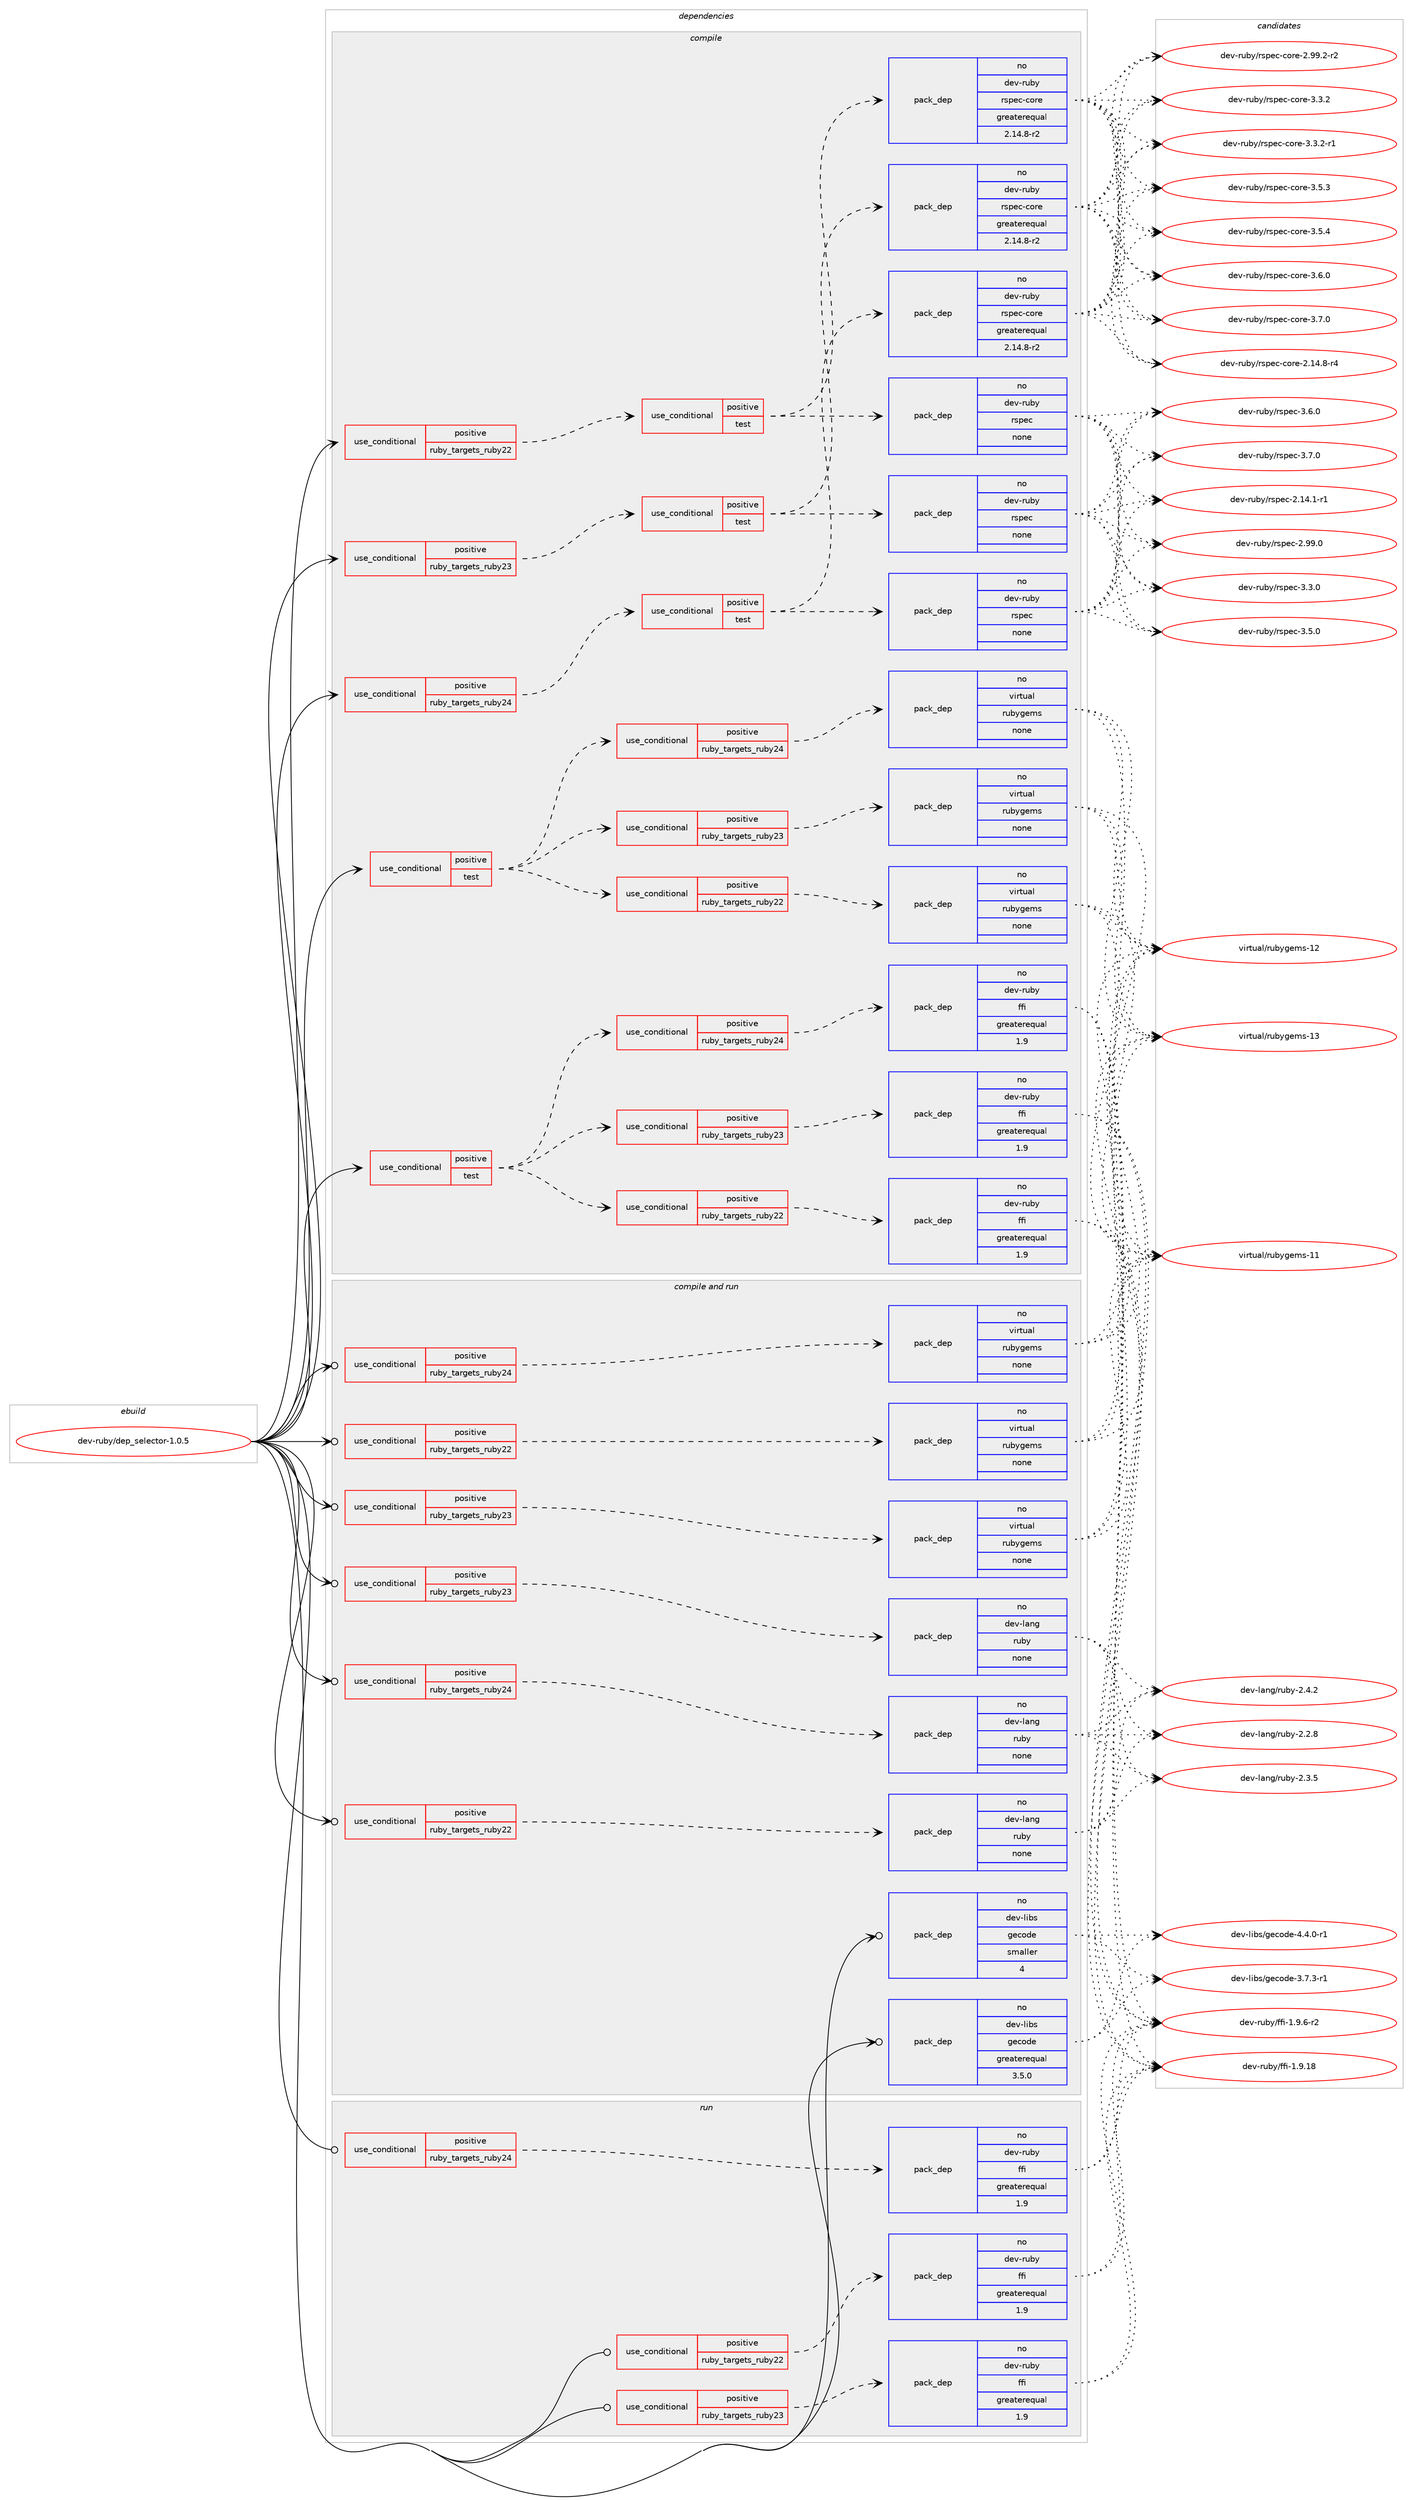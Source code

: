 digraph prolog {

# *************
# Graph options
# *************

newrank=true;
concentrate=true;
compound=true;
graph [rankdir=LR,fontname=Helvetica,fontsize=10,ranksep=1.5];#, ranksep=2.5, nodesep=0.2];
edge  [arrowhead=vee];
node  [fontname=Helvetica,fontsize=10];

# **********
# The ebuild
# **********

subgraph cluster_leftcol {
color=gray;
rank=same;
label=<<i>ebuild</i>>;
id [label="dev-ruby/dep_selector-1.0.5", color=red, width=4, href="../dev-ruby/dep_selector-1.0.5.svg"];
}

# ****************
# The dependencies
# ****************

subgraph cluster_midcol {
color=gray;
label=<<i>dependencies</i>>;
subgraph cluster_compile {
fillcolor="#eeeeee";
style=filled;
label=<<i>compile</i>>;
subgraph cond55689 {
dependency235947 [label=<<TABLE BORDER="0" CELLBORDER="1" CELLSPACING="0" CELLPADDING="4"><TR><TD ROWSPAN="3" CELLPADDING="10">use_conditional</TD></TR><TR><TD>positive</TD></TR><TR><TD>ruby_targets_ruby22</TD></TR></TABLE>>, shape=none, color=red];
subgraph cond55690 {
dependency235948 [label=<<TABLE BORDER="0" CELLBORDER="1" CELLSPACING="0" CELLPADDING="4"><TR><TD ROWSPAN="3" CELLPADDING="10">use_conditional</TD></TR><TR><TD>positive</TD></TR><TR><TD>test</TD></TR></TABLE>>, shape=none, color=red];
subgraph pack176184 {
dependency235949 [label=<<TABLE BORDER="0" CELLBORDER="1" CELLSPACING="0" CELLPADDING="4" WIDTH="220"><TR><TD ROWSPAN="6" CELLPADDING="30">pack_dep</TD></TR><TR><TD WIDTH="110">no</TD></TR><TR><TD>dev-ruby</TD></TR><TR><TD>rspec</TD></TR><TR><TD>none</TD></TR><TR><TD></TD></TR></TABLE>>, shape=none, color=blue];
}
dependency235948:e -> dependency235949:w [weight=20,style="dashed",arrowhead="vee"];
subgraph pack176185 {
dependency235950 [label=<<TABLE BORDER="0" CELLBORDER="1" CELLSPACING="0" CELLPADDING="4" WIDTH="220"><TR><TD ROWSPAN="6" CELLPADDING="30">pack_dep</TD></TR><TR><TD WIDTH="110">no</TD></TR><TR><TD>dev-ruby</TD></TR><TR><TD>rspec-core</TD></TR><TR><TD>greaterequal</TD></TR><TR><TD>2.14.8-r2</TD></TR></TABLE>>, shape=none, color=blue];
}
dependency235948:e -> dependency235950:w [weight=20,style="dashed",arrowhead="vee"];
}
dependency235947:e -> dependency235948:w [weight=20,style="dashed",arrowhead="vee"];
}
id:e -> dependency235947:w [weight=20,style="solid",arrowhead="vee"];
subgraph cond55691 {
dependency235951 [label=<<TABLE BORDER="0" CELLBORDER="1" CELLSPACING="0" CELLPADDING="4"><TR><TD ROWSPAN="3" CELLPADDING="10">use_conditional</TD></TR><TR><TD>positive</TD></TR><TR><TD>ruby_targets_ruby23</TD></TR></TABLE>>, shape=none, color=red];
subgraph cond55692 {
dependency235952 [label=<<TABLE BORDER="0" CELLBORDER="1" CELLSPACING="0" CELLPADDING="4"><TR><TD ROWSPAN="3" CELLPADDING="10">use_conditional</TD></TR><TR><TD>positive</TD></TR><TR><TD>test</TD></TR></TABLE>>, shape=none, color=red];
subgraph pack176186 {
dependency235953 [label=<<TABLE BORDER="0" CELLBORDER="1" CELLSPACING="0" CELLPADDING="4" WIDTH="220"><TR><TD ROWSPAN="6" CELLPADDING="30">pack_dep</TD></TR><TR><TD WIDTH="110">no</TD></TR><TR><TD>dev-ruby</TD></TR><TR><TD>rspec</TD></TR><TR><TD>none</TD></TR><TR><TD></TD></TR></TABLE>>, shape=none, color=blue];
}
dependency235952:e -> dependency235953:w [weight=20,style="dashed",arrowhead="vee"];
subgraph pack176187 {
dependency235954 [label=<<TABLE BORDER="0" CELLBORDER="1" CELLSPACING="0" CELLPADDING="4" WIDTH="220"><TR><TD ROWSPAN="6" CELLPADDING="30">pack_dep</TD></TR><TR><TD WIDTH="110">no</TD></TR><TR><TD>dev-ruby</TD></TR><TR><TD>rspec-core</TD></TR><TR><TD>greaterequal</TD></TR><TR><TD>2.14.8-r2</TD></TR></TABLE>>, shape=none, color=blue];
}
dependency235952:e -> dependency235954:w [weight=20,style="dashed",arrowhead="vee"];
}
dependency235951:e -> dependency235952:w [weight=20,style="dashed",arrowhead="vee"];
}
id:e -> dependency235951:w [weight=20,style="solid",arrowhead="vee"];
subgraph cond55693 {
dependency235955 [label=<<TABLE BORDER="0" CELLBORDER="1" CELLSPACING="0" CELLPADDING="4"><TR><TD ROWSPAN="3" CELLPADDING="10">use_conditional</TD></TR><TR><TD>positive</TD></TR><TR><TD>ruby_targets_ruby24</TD></TR></TABLE>>, shape=none, color=red];
subgraph cond55694 {
dependency235956 [label=<<TABLE BORDER="0" CELLBORDER="1" CELLSPACING="0" CELLPADDING="4"><TR><TD ROWSPAN="3" CELLPADDING="10">use_conditional</TD></TR><TR><TD>positive</TD></TR><TR><TD>test</TD></TR></TABLE>>, shape=none, color=red];
subgraph pack176188 {
dependency235957 [label=<<TABLE BORDER="0" CELLBORDER="1" CELLSPACING="0" CELLPADDING="4" WIDTH="220"><TR><TD ROWSPAN="6" CELLPADDING="30">pack_dep</TD></TR><TR><TD WIDTH="110">no</TD></TR><TR><TD>dev-ruby</TD></TR><TR><TD>rspec</TD></TR><TR><TD>none</TD></TR><TR><TD></TD></TR></TABLE>>, shape=none, color=blue];
}
dependency235956:e -> dependency235957:w [weight=20,style="dashed",arrowhead="vee"];
subgraph pack176189 {
dependency235958 [label=<<TABLE BORDER="0" CELLBORDER="1" CELLSPACING="0" CELLPADDING="4" WIDTH="220"><TR><TD ROWSPAN="6" CELLPADDING="30">pack_dep</TD></TR><TR><TD WIDTH="110">no</TD></TR><TR><TD>dev-ruby</TD></TR><TR><TD>rspec-core</TD></TR><TR><TD>greaterequal</TD></TR><TR><TD>2.14.8-r2</TD></TR></TABLE>>, shape=none, color=blue];
}
dependency235956:e -> dependency235958:w [weight=20,style="dashed",arrowhead="vee"];
}
dependency235955:e -> dependency235956:w [weight=20,style="dashed",arrowhead="vee"];
}
id:e -> dependency235955:w [weight=20,style="solid",arrowhead="vee"];
subgraph cond55695 {
dependency235959 [label=<<TABLE BORDER="0" CELLBORDER="1" CELLSPACING="0" CELLPADDING="4"><TR><TD ROWSPAN="3" CELLPADDING="10">use_conditional</TD></TR><TR><TD>positive</TD></TR><TR><TD>test</TD></TR></TABLE>>, shape=none, color=red];
subgraph cond55696 {
dependency235960 [label=<<TABLE BORDER="0" CELLBORDER="1" CELLSPACING="0" CELLPADDING="4"><TR><TD ROWSPAN="3" CELLPADDING="10">use_conditional</TD></TR><TR><TD>positive</TD></TR><TR><TD>ruby_targets_ruby22</TD></TR></TABLE>>, shape=none, color=red];
subgraph pack176190 {
dependency235961 [label=<<TABLE BORDER="0" CELLBORDER="1" CELLSPACING="0" CELLPADDING="4" WIDTH="220"><TR><TD ROWSPAN="6" CELLPADDING="30">pack_dep</TD></TR><TR><TD WIDTH="110">no</TD></TR><TR><TD>dev-ruby</TD></TR><TR><TD>ffi</TD></TR><TR><TD>greaterequal</TD></TR><TR><TD>1.9</TD></TR></TABLE>>, shape=none, color=blue];
}
dependency235960:e -> dependency235961:w [weight=20,style="dashed",arrowhead="vee"];
}
dependency235959:e -> dependency235960:w [weight=20,style="dashed",arrowhead="vee"];
subgraph cond55697 {
dependency235962 [label=<<TABLE BORDER="0" CELLBORDER="1" CELLSPACING="0" CELLPADDING="4"><TR><TD ROWSPAN="3" CELLPADDING="10">use_conditional</TD></TR><TR><TD>positive</TD></TR><TR><TD>ruby_targets_ruby23</TD></TR></TABLE>>, shape=none, color=red];
subgraph pack176191 {
dependency235963 [label=<<TABLE BORDER="0" CELLBORDER="1" CELLSPACING="0" CELLPADDING="4" WIDTH="220"><TR><TD ROWSPAN="6" CELLPADDING="30">pack_dep</TD></TR><TR><TD WIDTH="110">no</TD></TR><TR><TD>dev-ruby</TD></TR><TR><TD>ffi</TD></TR><TR><TD>greaterequal</TD></TR><TR><TD>1.9</TD></TR></TABLE>>, shape=none, color=blue];
}
dependency235962:e -> dependency235963:w [weight=20,style="dashed",arrowhead="vee"];
}
dependency235959:e -> dependency235962:w [weight=20,style="dashed",arrowhead="vee"];
subgraph cond55698 {
dependency235964 [label=<<TABLE BORDER="0" CELLBORDER="1" CELLSPACING="0" CELLPADDING="4"><TR><TD ROWSPAN="3" CELLPADDING="10">use_conditional</TD></TR><TR><TD>positive</TD></TR><TR><TD>ruby_targets_ruby24</TD></TR></TABLE>>, shape=none, color=red];
subgraph pack176192 {
dependency235965 [label=<<TABLE BORDER="0" CELLBORDER="1" CELLSPACING="0" CELLPADDING="4" WIDTH="220"><TR><TD ROWSPAN="6" CELLPADDING="30">pack_dep</TD></TR><TR><TD WIDTH="110">no</TD></TR><TR><TD>dev-ruby</TD></TR><TR><TD>ffi</TD></TR><TR><TD>greaterequal</TD></TR><TR><TD>1.9</TD></TR></TABLE>>, shape=none, color=blue];
}
dependency235964:e -> dependency235965:w [weight=20,style="dashed",arrowhead="vee"];
}
dependency235959:e -> dependency235964:w [weight=20,style="dashed",arrowhead="vee"];
}
id:e -> dependency235959:w [weight=20,style="solid",arrowhead="vee"];
subgraph cond55699 {
dependency235966 [label=<<TABLE BORDER="0" CELLBORDER="1" CELLSPACING="0" CELLPADDING="4"><TR><TD ROWSPAN="3" CELLPADDING="10">use_conditional</TD></TR><TR><TD>positive</TD></TR><TR><TD>test</TD></TR></TABLE>>, shape=none, color=red];
subgraph cond55700 {
dependency235967 [label=<<TABLE BORDER="0" CELLBORDER="1" CELLSPACING="0" CELLPADDING="4"><TR><TD ROWSPAN="3" CELLPADDING="10">use_conditional</TD></TR><TR><TD>positive</TD></TR><TR><TD>ruby_targets_ruby22</TD></TR></TABLE>>, shape=none, color=red];
subgraph pack176193 {
dependency235968 [label=<<TABLE BORDER="0" CELLBORDER="1" CELLSPACING="0" CELLPADDING="4" WIDTH="220"><TR><TD ROWSPAN="6" CELLPADDING="30">pack_dep</TD></TR><TR><TD WIDTH="110">no</TD></TR><TR><TD>virtual</TD></TR><TR><TD>rubygems</TD></TR><TR><TD>none</TD></TR><TR><TD></TD></TR></TABLE>>, shape=none, color=blue];
}
dependency235967:e -> dependency235968:w [weight=20,style="dashed",arrowhead="vee"];
}
dependency235966:e -> dependency235967:w [weight=20,style="dashed",arrowhead="vee"];
subgraph cond55701 {
dependency235969 [label=<<TABLE BORDER="0" CELLBORDER="1" CELLSPACING="0" CELLPADDING="4"><TR><TD ROWSPAN="3" CELLPADDING="10">use_conditional</TD></TR><TR><TD>positive</TD></TR><TR><TD>ruby_targets_ruby23</TD></TR></TABLE>>, shape=none, color=red];
subgraph pack176194 {
dependency235970 [label=<<TABLE BORDER="0" CELLBORDER="1" CELLSPACING="0" CELLPADDING="4" WIDTH="220"><TR><TD ROWSPAN="6" CELLPADDING="30">pack_dep</TD></TR><TR><TD WIDTH="110">no</TD></TR><TR><TD>virtual</TD></TR><TR><TD>rubygems</TD></TR><TR><TD>none</TD></TR><TR><TD></TD></TR></TABLE>>, shape=none, color=blue];
}
dependency235969:e -> dependency235970:w [weight=20,style="dashed",arrowhead="vee"];
}
dependency235966:e -> dependency235969:w [weight=20,style="dashed",arrowhead="vee"];
subgraph cond55702 {
dependency235971 [label=<<TABLE BORDER="0" CELLBORDER="1" CELLSPACING="0" CELLPADDING="4"><TR><TD ROWSPAN="3" CELLPADDING="10">use_conditional</TD></TR><TR><TD>positive</TD></TR><TR><TD>ruby_targets_ruby24</TD></TR></TABLE>>, shape=none, color=red];
subgraph pack176195 {
dependency235972 [label=<<TABLE BORDER="0" CELLBORDER="1" CELLSPACING="0" CELLPADDING="4" WIDTH="220"><TR><TD ROWSPAN="6" CELLPADDING="30">pack_dep</TD></TR><TR><TD WIDTH="110">no</TD></TR><TR><TD>virtual</TD></TR><TR><TD>rubygems</TD></TR><TR><TD>none</TD></TR><TR><TD></TD></TR></TABLE>>, shape=none, color=blue];
}
dependency235971:e -> dependency235972:w [weight=20,style="dashed",arrowhead="vee"];
}
dependency235966:e -> dependency235971:w [weight=20,style="dashed",arrowhead="vee"];
}
id:e -> dependency235966:w [weight=20,style="solid",arrowhead="vee"];
}
subgraph cluster_compileandrun {
fillcolor="#eeeeee";
style=filled;
label=<<i>compile and run</i>>;
subgraph cond55703 {
dependency235973 [label=<<TABLE BORDER="0" CELLBORDER="1" CELLSPACING="0" CELLPADDING="4"><TR><TD ROWSPAN="3" CELLPADDING="10">use_conditional</TD></TR><TR><TD>positive</TD></TR><TR><TD>ruby_targets_ruby22</TD></TR></TABLE>>, shape=none, color=red];
subgraph pack176196 {
dependency235974 [label=<<TABLE BORDER="0" CELLBORDER="1" CELLSPACING="0" CELLPADDING="4" WIDTH="220"><TR><TD ROWSPAN="6" CELLPADDING="30">pack_dep</TD></TR><TR><TD WIDTH="110">no</TD></TR><TR><TD>dev-lang</TD></TR><TR><TD>ruby</TD></TR><TR><TD>none</TD></TR><TR><TD></TD></TR></TABLE>>, shape=none, color=blue];
}
dependency235973:e -> dependency235974:w [weight=20,style="dashed",arrowhead="vee"];
}
id:e -> dependency235973:w [weight=20,style="solid",arrowhead="odotvee"];
subgraph cond55704 {
dependency235975 [label=<<TABLE BORDER="0" CELLBORDER="1" CELLSPACING="0" CELLPADDING="4"><TR><TD ROWSPAN="3" CELLPADDING="10">use_conditional</TD></TR><TR><TD>positive</TD></TR><TR><TD>ruby_targets_ruby22</TD></TR></TABLE>>, shape=none, color=red];
subgraph pack176197 {
dependency235976 [label=<<TABLE BORDER="0" CELLBORDER="1" CELLSPACING="0" CELLPADDING="4" WIDTH="220"><TR><TD ROWSPAN="6" CELLPADDING="30">pack_dep</TD></TR><TR><TD WIDTH="110">no</TD></TR><TR><TD>virtual</TD></TR><TR><TD>rubygems</TD></TR><TR><TD>none</TD></TR><TR><TD></TD></TR></TABLE>>, shape=none, color=blue];
}
dependency235975:e -> dependency235976:w [weight=20,style="dashed",arrowhead="vee"];
}
id:e -> dependency235975:w [weight=20,style="solid",arrowhead="odotvee"];
subgraph cond55705 {
dependency235977 [label=<<TABLE BORDER="0" CELLBORDER="1" CELLSPACING="0" CELLPADDING="4"><TR><TD ROWSPAN="3" CELLPADDING="10">use_conditional</TD></TR><TR><TD>positive</TD></TR><TR><TD>ruby_targets_ruby23</TD></TR></TABLE>>, shape=none, color=red];
subgraph pack176198 {
dependency235978 [label=<<TABLE BORDER="0" CELLBORDER="1" CELLSPACING="0" CELLPADDING="4" WIDTH="220"><TR><TD ROWSPAN="6" CELLPADDING="30">pack_dep</TD></TR><TR><TD WIDTH="110">no</TD></TR><TR><TD>dev-lang</TD></TR><TR><TD>ruby</TD></TR><TR><TD>none</TD></TR><TR><TD></TD></TR></TABLE>>, shape=none, color=blue];
}
dependency235977:e -> dependency235978:w [weight=20,style="dashed",arrowhead="vee"];
}
id:e -> dependency235977:w [weight=20,style="solid",arrowhead="odotvee"];
subgraph cond55706 {
dependency235979 [label=<<TABLE BORDER="0" CELLBORDER="1" CELLSPACING="0" CELLPADDING="4"><TR><TD ROWSPAN="3" CELLPADDING="10">use_conditional</TD></TR><TR><TD>positive</TD></TR><TR><TD>ruby_targets_ruby23</TD></TR></TABLE>>, shape=none, color=red];
subgraph pack176199 {
dependency235980 [label=<<TABLE BORDER="0" CELLBORDER="1" CELLSPACING="0" CELLPADDING="4" WIDTH="220"><TR><TD ROWSPAN="6" CELLPADDING="30">pack_dep</TD></TR><TR><TD WIDTH="110">no</TD></TR><TR><TD>virtual</TD></TR><TR><TD>rubygems</TD></TR><TR><TD>none</TD></TR><TR><TD></TD></TR></TABLE>>, shape=none, color=blue];
}
dependency235979:e -> dependency235980:w [weight=20,style="dashed",arrowhead="vee"];
}
id:e -> dependency235979:w [weight=20,style="solid",arrowhead="odotvee"];
subgraph cond55707 {
dependency235981 [label=<<TABLE BORDER="0" CELLBORDER="1" CELLSPACING="0" CELLPADDING="4"><TR><TD ROWSPAN="3" CELLPADDING="10">use_conditional</TD></TR><TR><TD>positive</TD></TR><TR><TD>ruby_targets_ruby24</TD></TR></TABLE>>, shape=none, color=red];
subgraph pack176200 {
dependency235982 [label=<<TABLE BORDER="0" CELLBORDER="1" CELLSPACING="0" CELLPADDING="4" WIDTH="220"><TR><TD ROWSPAN="6" CELLPADDING="30">pack_dep</TD></TR><TR><TD WIDTH="110">no</TD></TR><TR><TD>dev-lang</TD></TR><TR><TD>ruby</TD></TR><TR><TD>none</TD></TR><TR><TD></TD></TR></TABLE>>, shape=none, color=blue];
}
dependency235981:e -> dependency235982:w [weight=20,style="dashed",arrowhead="vee"];
}
id:e -> dependency235981:w [weight=20,style="solid",arrowhead="odotvee"];
subgraph cond55708 {
dependency235983 [label=<<TABLE BORDER="0" CELLBORDER="1" CELLSPACING="0" CELLPADDING="4"><TR><TD ROWSPAN="3" CELLPADDING="10">use_conditional</TD></TR><TR><TD>positive</TD></TR><TR><TD>ruby_targets_ruby24</TD></TR></TABLE>>, shape=none, color=red];
subgraph pack176201 {
dependency235984 [label=<<TABLE BORDER="0" CELLBORDER="1" CELLSPACING="0" CELLPADDING="4" WIDTH="220"><TR><TD ROWSPAN="6" CELLPADDING="30">pack_dep</TD></TR><TR><TD WIDTH="110">no</TD></TR><TR><TD>virtual</TD></TR><TR><TD>rubygems</TD></TR><TR><TD>none</TD></TR><TR><TD></TD></TR></TABLE>>, shape=none, color=blue];
}
dependency235983:e -> dependency235984:w [weight=20,style="dashed",arrowhead="vee"];
}
id:e -> dependency235983:w [weight=20,style="solid",arrowhead="odotvee"];
subgraph pack176202 {
dependency235985 [label=<<TABLE BORDER="0" CELLBORDER="1" CELLSPACING="0" CELLPADDING="4" WIDTH="220"><TR><TD ROWSPAN="6" CELLPADDING="30">pack_dep</TD></TR><TR><TD WIDTH="110">no</TD></TR><TR><TD>dev-libs</TD></TR><TR><TD>gecode</TD></TR><TR><TD>greaterequal</TD></TR><TR><TD>3.5.0</TD></TR></TABLE>>, shape=none, color=blue];
}
id:e -> dependency235985:w [weight=20,style="solid",arrowhead="odotvee"];
subgraph pack176203 {
dependency235986 [label=<<TABLE BORDER="0" CELLBORDER="1" CELLSPACING="0" CELLPADDING="4" WIDTH="220"><TR><TD ROWSPAN="6" CELLPADDING="30">pack_dep</TD></TR><TR><TD WIDTH="110">no</TD></TR><TR><TD>dev-libs</TD></TR><TR><TD>gecode</TD></TR><TR><TD>smaller</TD></TR><TR><TD>4</TD></TR></TABLE>>, shape=none, color=blue];
}
id:e -> dependency235986:w [weight=20,style="solid",arrowhead="odotvee"];
}
subgraph cluster_run {
fillcolor="#eeeeee";
style=filled;
label=<<i>run</i>>;
subgraph cond55709 {
dependency235987 [label=<<TABLE BORDER="0" CELLBORDER="1" CELLSPACING="0" CELLPADDING="4"><TR><TD ROWSPAN="3" CELLPADDING="10">use_conditional</TD></TR><TR><TD>positive</TD></TR><TR><TD>ruby_targets_ruby22</TD></TR></TABLE>>, shape=none, color=red];
subgraph pack176204 {
dependency235988 [label=<<TABLE BORDER="0" CELLBORDER="1" CELLSPACING="0" CELLPADDING="4" WIDTH="220"><TR><TD ROWSPAN="6" CELLPADDING="30">pack_dep</TD></TR><TR><TD WIDTH="110">no</TD></TR><TR><TD>dev-ruby</TD></TR><TR><TD>ffi</TD></TR><TR><TD>greaterequal</TD></TR><TR><TD>1.9</TD></TR></TABLE>>, shape=none, color=blue];
}
dependency235987:e -> dependency235988:w [weight=20,style="dashed",arrowhead="vee"];
}
id:e -> dependency235987:w [weight=20,style="solid",arrowhead="odot"];
subgraph cond55710 {
dependency235989 [label=<<TABLE BORDER="0" CELLBORDER="1" CELLSPACING="0" CELLPADDING="4"><TR><TD ROWSPAN="3" CELLPADDING="10">use_conditional</TD></TR><TR><TD>positive</TD></TR><TR><TD>ruby_targets_ruby23</TD></TR></TABLE>>, shape=none, color=red];
subgraph pack176205 {
dependency235990 [label=<<TABLE BORDER="0" CELLBORDER="1" CELLSPACING="0" CELLPADDING="4" WIDTH="220"><TR><TD ROWSPAN="6" CELLPADDING="30">pack_dep</TD></TR><TR><TD WIDTH="110">no</TD></TR><TR><TD>dev-ruby</TD></TR><TR><TD>ffi</TD></TR><TR><TD>greaterequal</TD></TR><TR><TD>1.9</TD></TR></TABLE>>, shape=none, color=blue];
}
dependency235989:e -> dependency235990:w [weight=20,style="dashed",arrowhead="vee"];
}
id:e -> dependency235989:w [weight=20,style="solid",arrowhead="odot"];
subgraph cond55711 {
dependency235991 [label=<<TABLE BORDER="0" CELLBORDER="1" CELLSPACING="0" CELLPADDING="4"><TR><TD ROWSPAN="3" CELLPADDING="10">use_conditional</TD></TR><TR><TD>positive</TD></TR><TR><TD>ruby_targets_ruby24</TD></TR></TABLE>>, shape=none, color=red];
subgraph pack176206 {
dependency235992 [label=<<TABLE BORDER="0" CELLBORDER="1" CELLSPACING="0" CELLPADDING="4" WIDTH="220"><TR><TD ROWSPAN="6" CELLPADDING="30">pack_dep</TD></TR><TR><TD WIDTH="110">no</TD></TR><TR><TD>dev-ruby</TD></TR><TR><TD>ffi</TD></TR><TR><TD>greaterequal</TD></TR><TR><TD>1.9</TD></TR></TABLE>>, shape=none, color=blue];
}
dependency235991:e -> dependency235992:w [weight=20,style="dashed",arrowhead="vee"];
}
id:e -> dependency235991:w [weight=20,style="solid",arrowhead="odot"];
}
}

# **************
# The candidates
# **************

subgraph cluster_choices {
rank=same;
color=gray;
label=<<i>candidates</i>>;

subgraph choice176184 {
color=black;
nodesep=1;
choice10010111845114117981214711411511210199455046495246494511449 [label="dev-ruby/rspec-2.14.1-r1", color=red, width=4,href="../dev-ruby/rspec-2.14.1-r1.svg"];
choice1001011184511411798121471141151121019945504657574648 [label="dev-ruby/rspec-2.99.0", color=red, width=4,href="../dev-ruby/rspec-2.99.0.svg"];
choice10010111845114117981214711411511210199455146514648 [label="dev-ruby/rspec-3.3.0", color=red, width=4,href="../dev-ruby/rspec-3.3.0.svg"];
choice10010111845114117981214711411511210199455146534648 [label="dev-ruby/rspec-3.5.0", color=red, width=4,href="../dev-ruby/rspec-3.5.0.svg"];
choice10010111845114117981214711411511210199455146544648 [label="dev-ruby/rspec-3.6.0", color=red, width=4,href="../dev-ruby/rspec-3.6.0.svg"];
choice10010111845114117981214711411511210199455146554648 [label="dev-ruby/rspec-3.7.0", color=red, width=4,href="../dev-ruby/rspec-3.7.0.svg"];
dependency235949:e -> choice10010111845114117981214711411511210199455046495246494511449:w [style=dotted,weight="100"];
dependency235949:e -> choice1001011184511411798121471141151121019945504657574648:w [style=dotted,weight="100"];
dependency235949:e -> choice10010111845114117981214711411511210199455146514648:w [style=dotted,weight="100"];
dependency235949:e -> choice10010111845114117981214711411511210199455146534648:w [style=dotted,weight="100"];
dependency235949:e -> choice10010111845114117981214711411511210199455146544648:w [style=dotted,weight="100"];
dependency235949:e -> choice10010111845114117981214711411511210199455146554648:w [style=dotted,weight="100"];
}
subgraph choice176185 {
color=black;
nodesep=1;
choice100101118451141179812147114115112101994599111114101455046495246564511452 [label="dev-ruby/rspec-core-2.14.8-r4", color=red, width=4,href="../dev-ruby/rspec-core-2.14.8-r4.svg"];
choice100101118451141179812147114115112101994599111114101455046575746504511450 [label="dev-ruby/rspec-core-2.99.2-r2", color=red, width=4,href="../dev-ruby/rspec-core-2.99.2-r2.svg"];
choice100101118451141179812147114115112101994599111114101455146514650 [label="dev-ruby/rspec-core-3.3.2", color=red, width=4,href="../dev-ruby/rspec-core-3.3.2.svg"];
choice1001011184511411798121471141151121019945991111141014551465146504511449 [label="dev-ruby/rspec-core-3.3.2-r1", color=red, width=4,href="../dev-ruby/rspec-core-3.3.2-r1.svg"];
choice100101118451141179812147114115112101994599111114101455146534651 [label="dev-ruby/rspec-core-3.5.3", color=red, width=4,href="../dev-ruby/rspec-core-3.5.3.svg"];
choice100101118451141179812147114115112101994599111114101455146534652 [label="dev-ruby/rspec-core-3.5.4", color=red, width=4,href="../dev-ruby/rspec-core-3.5.4.svg"];
choice100101118451141179812147114115112101994599111114101455146544648 [label="dev-ruby/rspec-core-3.6.0", color=red, width=4,href="../dev-ruby/rspec-core-3.6.0.svg"];
choice100101118451141179812147114115112101994599111114101455146554648 [label="dev-ruby/rspec-core-3.7.0", color=red, width=4,href="../dev-ruby/rspec-core-3.7.0.svg"];
dependency235950:e -> choice100101118451141179812147114115112101994599111114101455046495246564511452:w [style=dotted,weight="100"];
dependency235950:e -> choice100101118451141179812147114115112101994599111114101455046575746504511450:w [style=dotted,weight="100"];
dependency235950:e -> choice100101118451141179812147114115112101994599111114101455146514650:w [style=dotted,weight="100"];
dependency235950:e -> choice1001011184511411798121471141151121019945991111141014551465146504511449:w [style=dotted,weight="100"];
dependency235950:e -> choice100101118451141179812147114115112101994599111114101455146534651:w [style=dotted,weight="100"];
dependency235950:e -> choice100101118451141179812147114115112101994599111114101455146534652:w [style=dotted,weight="100"];
dependency235950:e -> choice100101118451141179812147114115112101994599111114101455146544648:w [style=dotted,weight="100"];
dependency235950:e -> choice100101118451141179812147114115112101994599111114101455146554648:w [style=dotted,weight="100"];
}
subgraph choice176186 {
color=black;
nodesep=1;
choice10010111845114117981214711411511210199455046495246494511449 [label="dev-ruby/rspec-2.14.1-r1", color=red, width=4,href="../dev-ruby/rspec-2.14.1-r1.svg"];
choice1001011184511411798121471141151121019945504657574648 [label="dev-ruby/rspec-2.99.0", color=red, width=4,href="../dev-ruby/rspec-2.99.0.svg"];
choice10010111845114117981214711411511210199455146514648 [label="dev-ruby/rspec-3.3.0", color=red, width=4,href="../dev-ruby/rspec-3.3.0.svg"];
choice10010111845114117981214711411511210199455146534648 [label="dev-ruby/rspec-3.5.0", color=red, width=4,href="../dev-ruby/rspec-3.5.0.svg"];
choice10010111845114117981214711411511210199455146544648 [label="dev-ruby/rspec-3.6.0", color=red, width=4,href="../dev-ruby/rspec-3.6.0.svg"];
choice10010111845114117981214711411511210199455146554648 [label="dev-ruby/rspec-3.7.0", color=red, width=4,href="../dev-ruby/rspec-3.7.0.svg"];
dependency235953:e -> choice10010111845114117981214711411511210199455046495246494511449:w [style=dotted,weight="100"];
dependency235953:e -> choice1001011184511411798121471141151121019945504657574648:w [style=dotted,weight="100"];
dependency235953:e -> choice10010111845114117981214711411511210199455146514648:w [style=dotted,weight="100"];
dependency235953:e -> choice10010111845114117981214711411511210199455146534648:w [style=dotted,weight="100"];
dependency235953:e -> choice10010111845114117981214711411511210199455146544648:w [style=dotted,weight="100"];
dependency235953:e -> choice10010111845114117981214711411511210199455146554648:w [style=dotted,weight="100"];
}
subgraph choice176187 {
color=black;
nodesep=1;
choice100101118451141179812147114115112101994599111114101455046495246564511452 [label="dev-ruby/rspec-core-2.14.8-r4", color=red, width=4,href="../dev-ruby/rspec-core-2.14.8-r4.svg"];
choice100101118451141179812147114115112101994599111114101455046575746504511450 [label="dev-ruby/rspec-core-2.99.2-r2", color=red, width=4,href="../dev-ruby/rspec-core-2.99.2-r2.svg"];
choice100101118451141179812147114115112101994599111114101455146514650 [label="dev-ruby/rspec-core-3.3.2", color=red, width=4,href="../dev-ruby/rspec-core-3.3.2.svg"];
choice1001011184511411798121471141151121019945991111141014551465146504511449 [label="dev-ruby/rspec-core-3.3.2-r1", color=red, width=4,href="../dev-ruby/rspec-core-3.3.2-r1.svg"];
choice100101118451141179812147114115112101994599111114101455146534651 [label="dev-ruby/rspec-core-3.5.3", color=red, width=4,href="../dev-ruby/rspec-core-3.5.3.svg"];
choice100101118451141179812147114115112101994599111114101455146534652 [label="dev-ruby/rspec-core-3.5.4", color=red, width=4,href="../dev-ruby/rspec-core-3.5.4.svg"];
choice100101118451141179812147114115112101994599111114101455146544648 [label="dev-ruby/rspec-core-3.6.0", color=red, width=4,href="../dev-ruby/rspec-core-3.6.0.svg"];
choice100101118451141179812147114115112101994599111114101455146554648 [label="dev-ruby/rspec-core-3.7.0", color=red, width=4,href="../dev-ruby/rspec-core-3.7.0.svg"];
dependency235954:e -> choice100101118451141179812147114115112101994599111114101455046495246564511452:w [style=dotted,weight="100"];
dependency235954:e -> choice100101118451141179812147114115112101994599111114101455046575746504511450:w [style=dotted,weight="100"];
dependency235954:e -> choice100101118451141179812147114115112101994599111114101455146514650:w [style=dotted,weight="100"];
dependency235954:e -> choice1001011184511411798121471141151121019945991111141014551465146504511449:w [style=dotted,weight="100"];
dependency235954:e -> choice100101118451141179812147114115112101994599111114101455146534651:w [style=dotted,weight="100"];
dependency235954:e -> choice100101118451141179812147114115112101994599111114101455146534652:w [style=dotted,weight="100"];
dependency235954:e -> choice100101118451141179812147114115112101994599111114101455146544648:w [style=dotted,weight="100"];
dependency235954:e -> choice100101118451141179812147114115112101994599111114101455146554648:w [style=dotted,weight="100"];
}
subgraph choice176188 {
color=black;
nodesep=1;
choice10010111845114117981214711411511210199455046495246494511449 [label="dev-ruby/rspec-2.14.1-r1", color=red, width=4,href="../dev-ruby/rspec-2.14.1-r1.svg"];
choice1001011184511411798121471141151121019945504657574648 [label="dev-ruby/rspec-2.99.0", color=red, width=4,href="../dev-ruby/rspec-2.99.0.svg"];
choice10010111845114117981214711411511210199455146514648 [label="dev-ruby/rspec-3.3.0", color=red, width=4,href="../dev-ruby/rspec-3.3.0.svg"];
choice10010111845114117981214711411511210199455146534648 [label="dev-ruby/rspec-3.5.0", color=red, width=4,href="../dev-ruby/rspec-3.5.0.svg"];
choice10010111845114117981214711411511210199455146544648 [label="dev-ruby/rspec-3.6.0", color=red, width=4,href="../dev-ruby/rspec-3.6.0.svg"];
choice10010111845114117981214711411511210199455146554648 [label="dev-ruby/rspec-3.7.0", color=red, width=4,href="../dev-ruby/rspec-3.7.0.svg"];
dependency235957:e -> choice10010111845114117981214711411511210199455046495246494511449:w [style=dotted,weight="100"];
dependency235957:e -> choice1001011184511411798121471141151121019945504657574648:w [style=dotted,weight="100"];
dependency235957:e -> choice10010111845114117981214711411511210199455146514648:w [style=dotted,weight="100"];
dependency235957:e -> choice10010111845114117981214711411511210199455146534648:w [style=dotted,weight="100"];
dependency235957:e -> choice10010111845114117981214711411511210199455146544648:w [style=dotted,weight="100"];
dependency235957:e -> choice10010111845114117981214711411511210199455146554648:w [style=dotted,weight="100"];
}
subgraph choice176189 {
color=black;
nodesep=1;
choice100101118451141179812147114115112101994599111114101455046495246564511452 [label="dev-ruby/rspec-core-2.14.8-r4", color=red, width=4,href="../dev-ruby/rspec-core-2.14.8-r4.svg"];
choice100101118451141179812147114115112101994599111114101455046575746504511450 [label="dev-ruby/rspec-core-2.99.2-r2", color=red, width=4,href="../dev-ruby/rspec-core-2.99.2-r2.svg"];
choice100101118451141179812147114115112101994599111114101455146514650 [label="dev-ruby/rspec-core-3.3.2", color=red, width=4,href="../dev-ruby/rspec-core-3.3.2.svg"];
choice1001011184511411798121471141151121019945991111141014551465146504511449 [label="dev-ruby/rspec-core-3.3.2-r1", color=red, width=4,href="../dev-ruby/rspec-core-3.3.2-r1.svg"];
choice100101118451141179812147114115112101994599111114101455146534651 [label="dev-ruby/rspec-core-3.5.3", color=red, width=4,href="../dev-ruby/rspec-core-3.5.3.svg"];
choice100101118451141179812147114115112101994599111114101455146534652 [label="dev-ruby/rspec-core-3.5.4", color=red, width=4,href="../dev-ruby/rspec-core-3.5.4.svg"];
choice100101118451141179812147114115112101994599111114101455146544648 [label="dev-ruby/rspec-core-3.6.0", color=red, width=4,href="../dev-ruby/rspec-core-3.6.0.svg"];
choice100101118451141179812147114115112101994599111114101455146554648 [label="dev-ruby/rspec-core-3.7.0", color=red, width=4,href="../dev-ruby/rspec-core-3.7.0.svg"];
dependency235958:e -> choice100101118451141179812147114115112101994599111114101455046495246564511452:w [style=dotted,weight="100"];
dependency235958:e -> choice100101118451141179812147114115112101994599111114101455046575746504511450:w [style=dotted,weight="100"];
dependency235958:e -> choice100101118451141179812147114115112101994599111114101455146514650:w [style=dotted,weight="100"];
dependency235958:e -> choice1001011184511411798121471141151121019945991111141014551465146504511449:w [style=dotted,weight="100"];
dependency235958:e -> choice100101118451141179812147114115112101994599111114101455146534651:w [style=dotted,weight="100"];
dependency235958:e -> choice100101118451141179812147114115112101994599111114101455146534652:w [style=dotted,weight="100"];
dependency235958:e -> choice100101118451141179812147114115112101994599111114101455146544648:w [style=dotted,weight="100"];
dependency235958:e -> choice100101118451141179812147114115112101994599111114101455146554648:w [style=dotted,weight="100"];
}
subgraph choice176190 {
color=black;
nodesep=1;
choice10010111845114117981214710210210545494657464956 [label="dev-ruby/ffi-1.9.18", color=red, width=4,href="../dev-ruby/ffi-1.9.18.svg"];
choice1001011184511411798121471021021054549465746544511450 [label="dev-ruby/ffi-1.9.6-r2", color=red, width=4,href="../dev-ruby/ffi-1.9.6-r2.svg"];
dependency235961:e -> choice10010111845114117981214710210210545494657464956:w [style=dotted,weight="100"];
dependency235961:e -> choice1001011184511411798121471021021054549465746544511450:w [style=dotted,weight="100"];
}
subgraph choice176191 {
color=black;
nodesep=1;
choice10010111845114117981214710210210545494657464956 [label="dev-ruby/ffi-1.9.18", color=red, width=4,href="../dev-ruby/ffi-1.9.18.svg"];
choice1001011184511411798121471021021054549465746544511450 [label="dev-ruby/ffi-1.9.6-r2", color=red, width=4,href="../dev-ruby/ffi-1.9.6-r2.svg"];
dependency235963:e -> choice10010111845114117981214710210210545494657464956:w [style=dotted,weight="100"];
dependency235963:e -> choice1001011184511411798121471021021054549465746544511450:w [style=dotted,weight="100"];
}
subgraph choice176192 {
color=black;
nodesep=1;
choice10010111845114117981214710210210545494657464956 [label="dev-ruby/ffi-1.9.18", color=red, width=4,href="../dev-ruby/ffi-1.9.18.svg"];
choice1001011184511411798121471021021054549465746544511450 [label="dev-ruby/ffi-1.9.6-r2", color=red, width=4,href="../dev-ruby/ffi-1.9.6-r2.svg"];
dependency235965:e -> choice10010111845114117981214710210210545494657464956:w [style=dotted,weight="100"];
dependency235965:e -> choice1001011184511411798121471021021054549465746544511450:w [style=dotted,weight="100"];
}
subgraph choice176193 {
color=black;
nodesep=1;
choice118105114116117971084711411798121103101109115454949 [label="virtual/rubygems-11", color=red, width=4,href="../virtual/rubygems-11.svg"];
choice118105114116117971084711411798121103101109115454950 [label="virtual/rubygems-12", color=red, width=4,href="../virtual/rubygems-12.svg"];
choice118105114116117971084711411798121103101109115454951 [label="virtual/rubygems-13", color=red, width=4,href="../virtual/rubygems-13.svg"];
dependency235968:e -> choice118105114116117971084711411798121103101109115454949:w [style=dotted,weight="100"];
dependency235968:e -> choice118105114116117971084711411798121103101109115454950:w [style=dotted,weight="100"];
dependency235968:e -> choice118105114116117971084711411798121103101109115454951:w [style=dotted,weight="100"];
}
subgraph choice176194 {
color=black;
nodesep=1;
choice118105114116117971084711411798121103101109115454949 [label="virtual/rubygems-11", color=red, width=4,href="../virtual/rubygems-11.svg"];
choice118105114116117971084711411798121103101109115454950 [label="virtual/rubygems-12", color=red, width=4,href="../virtual/rubygems-12.svg"];
choice118105114116117971084711411798121103101109115454951 [label="virtual/rubygems-13", color=red, width=4,href="../virtual/rubygems-13.svg"];
dependency235970:e -> choice118105114116117971084711411798121103101109115454949:w [style=dotted,weight="100"];
dependency235970:e -> choice118105114116117971084711411798121103101109115454950:w [style=dotted,weight="100"];
dependency235970:e -> choice118105114116117971084711411798121103101109115454951:w [style=dotted,weight="100"];
}
subgraph choice176195 {
color=black;
nodesep=1;
choice118105114116117971084711411798121103101109115454949 [label="virtual/rubygems-11", color=red, width=4,href="../virtual/rubygems-11.svg"];
choice118105114116117971084711411798121103101109115454950 [label="virtual/rubygems-12", color=red, width=4,href="../virtual/rubygems-12.svg"];
choice118105114116117971084711411798121103101109115454951 [label="virtual/rubygems-13", color=red, width=4,href="../virtual/rubygems-13.svg"];
dependency235972:e -> choice118105114116117971084711411798121103101109115454949:w [style=dotted,weight="100"];
dependency235972:e -> choice118105114116117971084711411798121103101109115454950:w [style=dotted,weight="100"];
dependency235972:e -> choice118105114116117971084711411798121103101109115454951:w [style=dotted,weight="100"];
}
subgraph choice176196 {
color=black;
nodesep=1;
choice10010111845108971101034711411798121455046504656 [label="dev-lang/ruby-2.2.8", color=red, width=4,href="../dev-lang/ruby-2.2.8.svg"];
choice10010111845108971101034711411798121455046514653 [label="dev-lang/ruby-2.3.5", color=red, width=4,href="../dev-lang/ruby-2.3.5.svg"];
choice10010111845108971101034711411798121455046524650 [label="dev-lang/ruby-2.4.2", color=red, width=4,href="../dev-lang/ruby-2.4.2.svg"];
dependency235974:e -> choice10010111845108971101034711411798121455046504656:w [style=dotted,weight="100"];
dependency235974:e -> choice10010111845108971101034711411798121455046514653:w [style=dotted,weight="100"];
dependency235974:e -> choice10010111845108971101034711411798121455046524650:w [style=dotted,weight="100"];
}
subgraph choice176197 {
color=black;
nodesep=1;
choice118105114116117971084711411798121103101109115454949 [label="virtual/rubygems-11", color=red, width=4,href="../virtual/rubygems-11.svg"];
choice118105114116117971084711411798121103101109115454950 [label="virtual/rubygems-12", color=red, width=4,href="../virtual/rubygems-12.svg"];
choice118105114116117971084711411798121103101109115454951 [label="virtual/rubygems-13", color=red, width=4,href="../virtual/rubygems-13.svg"];
dependency235976:e -> choice118105114116117971084711411798121103101109115454949:w [style=dotted,weight="100"];
dependency235976:e -> choice118105114116117971084711411798121103101109115454950:w [style=dotted,weight="100"];
dependency235976:e -> choice118105114116117971084711411798121103101109115454951:w [style=dotted,weight="100"];
}
subgraph choice176198 {
color=black;
nodesep=1;
choice10010111845108971101034711411798121455046504656 [label="dev-lang/ruby-2.2.8", color=red, width=4,href="../dev-lang/ruby-2.2.8.svg"];
choice10010111845108971101034711411798121455046514653 [label="dev-lang/ruby-2.3.5", color=red, width=4,href="../dev-lang/ruby-2.3.5.svg"];
choice10010111845108971101034711411798121455046524650 [label="dev-lang/ruby-2.4.2", color=red, width=4,href="../dev-lang/ruby-2.4.2.svg"];
dependency235978:e -> choice10010111845108971101034711411798121455046504656:w [style=dotted,weight="100"];
dependency235978:e -> choice10010111845108971101034711411798121455046514653:w [style=dotted,weight="100"];
dependency235978:e -> choice10010111845108971101034711411798121455046524650:w [style=dotted,weight="100"];
}
subgraph choice176199 {
color=black;
nodesep=1;
choice118105114116117971084711411798121103101109115454949 [label="virtual/rubygems-11", color=red, width=4,href="../virtual/rubygems-11.svg"];
choice118105114116117971084711411798121103101109115454950 [label="virtual/rubygems-12", color=red, width=4,href="../virtual/rubygems-12.svg"];
choice118105114116117971084711411798121103101109115454951 [label="virtual/rubygems-13", color=red, width=4,href="../virtual/rubygems-13.svg"];
dependency235980:e -> choice118105114116117971084711411798121103101109115454949:w [style=dotted,weight="100"];
dependency235980:e -> choice118105114116117971084711411798121103101109115454950:w [style=dotted,weight="100"];
dependency235980:e -> choice118105114116117971084711411798121103101109115454951:w [style=dotted,weight="100"];
}
subgraph choice176200 {
color=black;
nodesep=1;
choice10010111845108971101034711411798121455046504656 [label="dev-lang/ruby-2.2.8", color=red, width=4,href="../dev-lang/ruby-2.2.8.svg"];
choice10010111845108971101034711411798121455046514653 [label="dev-lang/ruby-2.3.5", color=red, width=4,href="../dev-lang/ruby-2.3.5.svg"];
choice10010111845108971101034711411798121455046524650 [label="dev-lang/ruby-2.4.2", color=red, width=4,href="../dev-lang/ruby-2.4.2.svg"];
dependency235982:e -> choice10010111845108971101034711411798121455046504656:w [style=dotted,weight="100"];
dependency235982:e -> choice10010111845108971101034711411798121455046514653:w [style=dotted,weight="100"];
dependency235982:e -> choice10010111845108971101034711411798121455046524650:w [style=dotted,weight="100"];
}
subgraph choice176201 {
color=black;
nodesep=1;
choice118105114116117971084711411798121103101109115454949 [label="virtual/rubygems-11", color=red, width=4,href="../virtual/rubygems-11.svg"];
choice118105114116117971084711411798121103101109115454950 [label="virtual/rubygems-12", color=red, width=4,href="../virtual/rubygems-12.svg"];
choice118105114116117971084711411798121103101109115454951 [label="virtual/rubygems-13", color=red, width=4,href="../virtual/rubygems-13.svg"];
dependency235984:e -> choice118105114116117971084711411798121103101109115454949:w [style=dotted,weight="100"];
dependency235984:e -> choice118105114116117971084711411798121103101109115454950:w [style=dotted,weight="100"];
dependency235984:e -> choice118105114116117971084711411798121103101109115454951:w [style=dotted,weight="100"];
}
subgraph choice176202 {
color=black;
nodesep=1;
choice100101118451081059811547103101991111001014551465546514511449 [label="dev-libs/gecode-3.7.3-r1", color=red, width=4,href="../dev-libs/gecode-3.7.3-r1.svg"];
choice100101118451081059811547103101991111001014552465246484511449 [label="dev-libs/gecode-4.4.0-r1", color=red, width=4,href="../dev-libs/gecode-4.4.0-r1.svg"];
dependency235985:e -> choice100101118451081059811547103101991111001014551465546514511449:w [style=dotted,weight="100"];
dependency235985:e -> choice100101118451081059811547103101991111001014552465246484511449:w [style=dotted,weight="100"];
}
subgraph choice176203 {
color=black;
nodesep=1;
choice100101118451081059811547103101991111001014551465546514511449 [label="dev-libs/gecode-3.7.3-r1", color=red, width=4,href="../dev-libs/gecode-3.7.3-r1.svg"];
choice100101118451081059811547103101991111001014552465246484511449 [label="dev-libs/gecode-4.4.0-r1", color=red, width=4,href="../dev-libs/gecode-4.4.0-r1.svg"];
dependency235986:e -> choice100101118451081059811547103101991111001014551465546514511449:w [style=dotted,weight="100"];
dependency235986:e -> choice100101118451081059811547103101991111001014552465246484511449:w [style=dotted,weight="100"];
}
subgraph choice176204 {
color=black;
nodesep=1;
choice10010111845114117981214710210210545494657464956 [label="dev-ruby/ffi-1.9.18", color=red, width=4,href="../dev-ruby/ffi-1.9.18.svg"];
choice1001011184511411798121471021021054549465746544511450 [label="dev-ruby/ffi-1.9.6-r2", color=red, width=4,href="../dev-ruby/ffi-1.9.6-r2.svg"];
dependency235988:e -> choice10010111845114117981214710210210545494657464956:w [style=dotted,weight="100"];
dependency235988:e -> choice1001011184511411798121471021021054549465746544511450:w [style=dotted,weight="100"];
}
subgraph choice176205 {
color=black;
nodesep=1;
choice10010111845114117981214710210210545494657464956 [label="dev-ruby/ffi-1.9.18", color=red, width=4,href="../dev-ruby/ffi-1.9.18.svg"];
choice1001011184511411798121471021021054549465746544511450 [label="dev-ruby/ffi-1.9.6-r2", color=red, width=4,href="../dev-ruby/ffi-1.9.6-r2.svg"];
dependency235990:e -> choice10010111845114117981214710210210545494657464956:w [style=dotted,weight="100"];
dependency235990:e -> choice1001011184511411798121471021021054549465746544511450:w [style=dotted,weight="100"];
}
subgraph choice176206 {
color=black;
nodesep=1;
choice10010111845114117981214710210210545494657464956 [label="dev-ruby/ffi-1.9.18", color=red, width=4,href="../dev-ruby/ffi-1.9.18.svg"];
choice1001011184511411798121471021021054549465746544511450 [label="dev-ruby/ffi-1.9.6-r2", color=red, width=4,href="../dev-ruby/ffi-1.9.6-r2.svg"];
dependency235992:e -> choice10010111845114117981214710210210545494657464956:w [style=dotted,weight="100"];
dependency235992:e -> choice1001011184511411798121471021021054549465746544511450:w [style=dotted,weight="100"];
}
}

}

